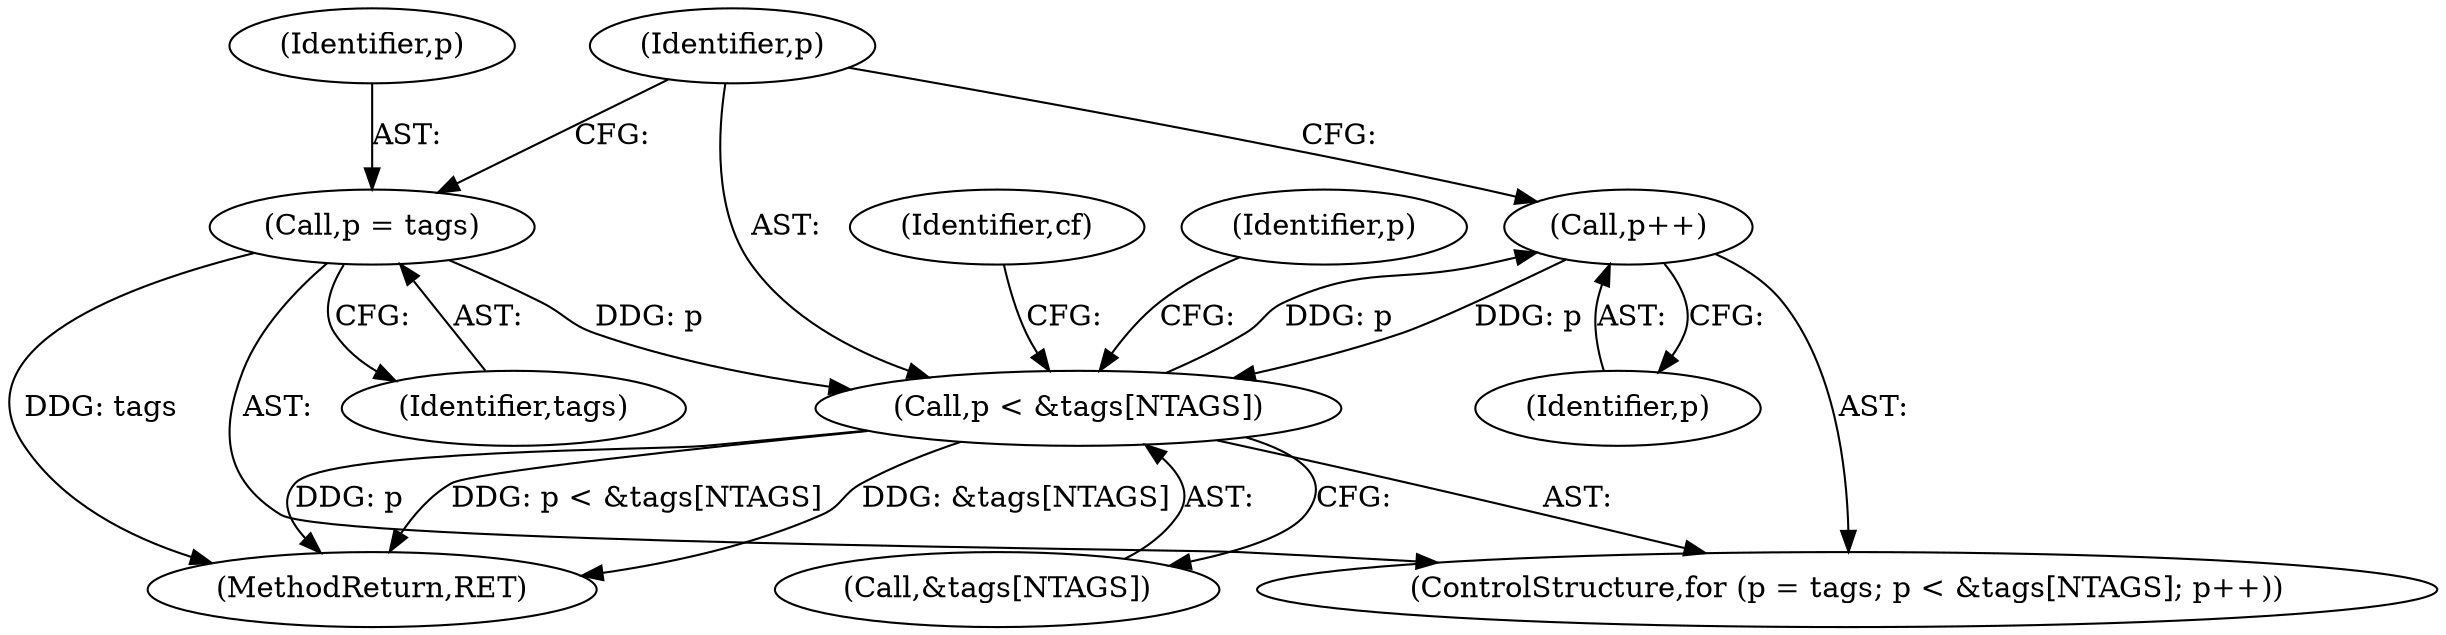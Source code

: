 digraph "0_libtiff_5c080298d59efa53264d7248bbe3a04660db6ef7_2@pointer" {
"1000721" [label="(Call,p++)"];
"1000715" [label="(Call,p < &tags[NTAGS])"];
"1000712" [label="(Call,p = tags)"];
"1000721" [label="(Call,p++)"];
"1000711" [label="(ControlStructure,for (p = tags; p < &tags[NTAGS]; p++))"];
"1000722" [label="(Identifier,p)"];
"1000714" [label="(Identifier,tags)"];
"1000713" [label="(Identifier,p)"];
"1000734" [label="(Identifier,cf)"];
"1000721" [label="(Call,p++)"];
"1000715" [label="(Call,p < &tags[NTAGS])"];
"1000712" [label="(Call,p = tags)"];
"1000750" [label="(MethodReturn,RET)"];
"1000725" [label="(Identifier,p)"];
"1000716" [label="(Identifier,p)"];
"1000717" [label="(Call,&tags[NTAGS])"];
"1000721" -> "1000711"  [label="AST: "];
"1000721" -> "1000722"  [label="CFG: "];
"1000722" -> "1000721"  [label="AST: "];
"1000716" -> "1000721"  [label="CFG: "];
"1000721" -> "1000715"  [label="DDG: p"];
"1000715" -> "1000721"  [label="DDG: p"];
"1000715" -> "1000711"  [label="AST: "];
"1000715" -> "1000717"  [label="CFG: "];
"1000716" -> "1000715"  [label="AST: "];
"1000717" -> "1000715"  [label="AST: "];
"1000725" -> "1000715"  [label="CFG: "];
"1000734" -> "1000715"  [label="CFG: "];
"1000715" -> "1000750"  [label="DDG: p"];
"1000715" -> "1000750"  [label="DDG: p < &tags[NTAGS]"];
"1000715" -> "1000750"  [label="DDG: &tags[NTAGS]"];
"1000712" -> "1000715"  [label="DDG: p"];
"1000712" -> "1000711"  [label="AST: "];
"1000712" -> "1000714"  [label="CFG: "];
"1000713" -> "1000712"  [label="AST: "];
"1000714" -> "1000712"  [label="AST: "];
"1000716" -> "1000712"  [label="CFG: "];
"1000712" -> "1000750"  [label="DDG: tags"];
}
